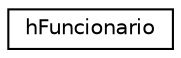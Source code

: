 digraph "Graphical Class Hierarchy"
{
 // LATEX_PDF_SIZE
  edge [fontname="Helvetica",fontsize="10",labelfontname="Helvetica",labelfontsize="10"];
  node [fontname="Helvetica",fontsize="10",shape=record];
  rankdir="LR";
  Node0 [label="hFuncionario",height=0.2,width=0.4,color="black", fillcolor="white", style="filled",URL="$structh_funcionario.html",tooltip=" "];
}
